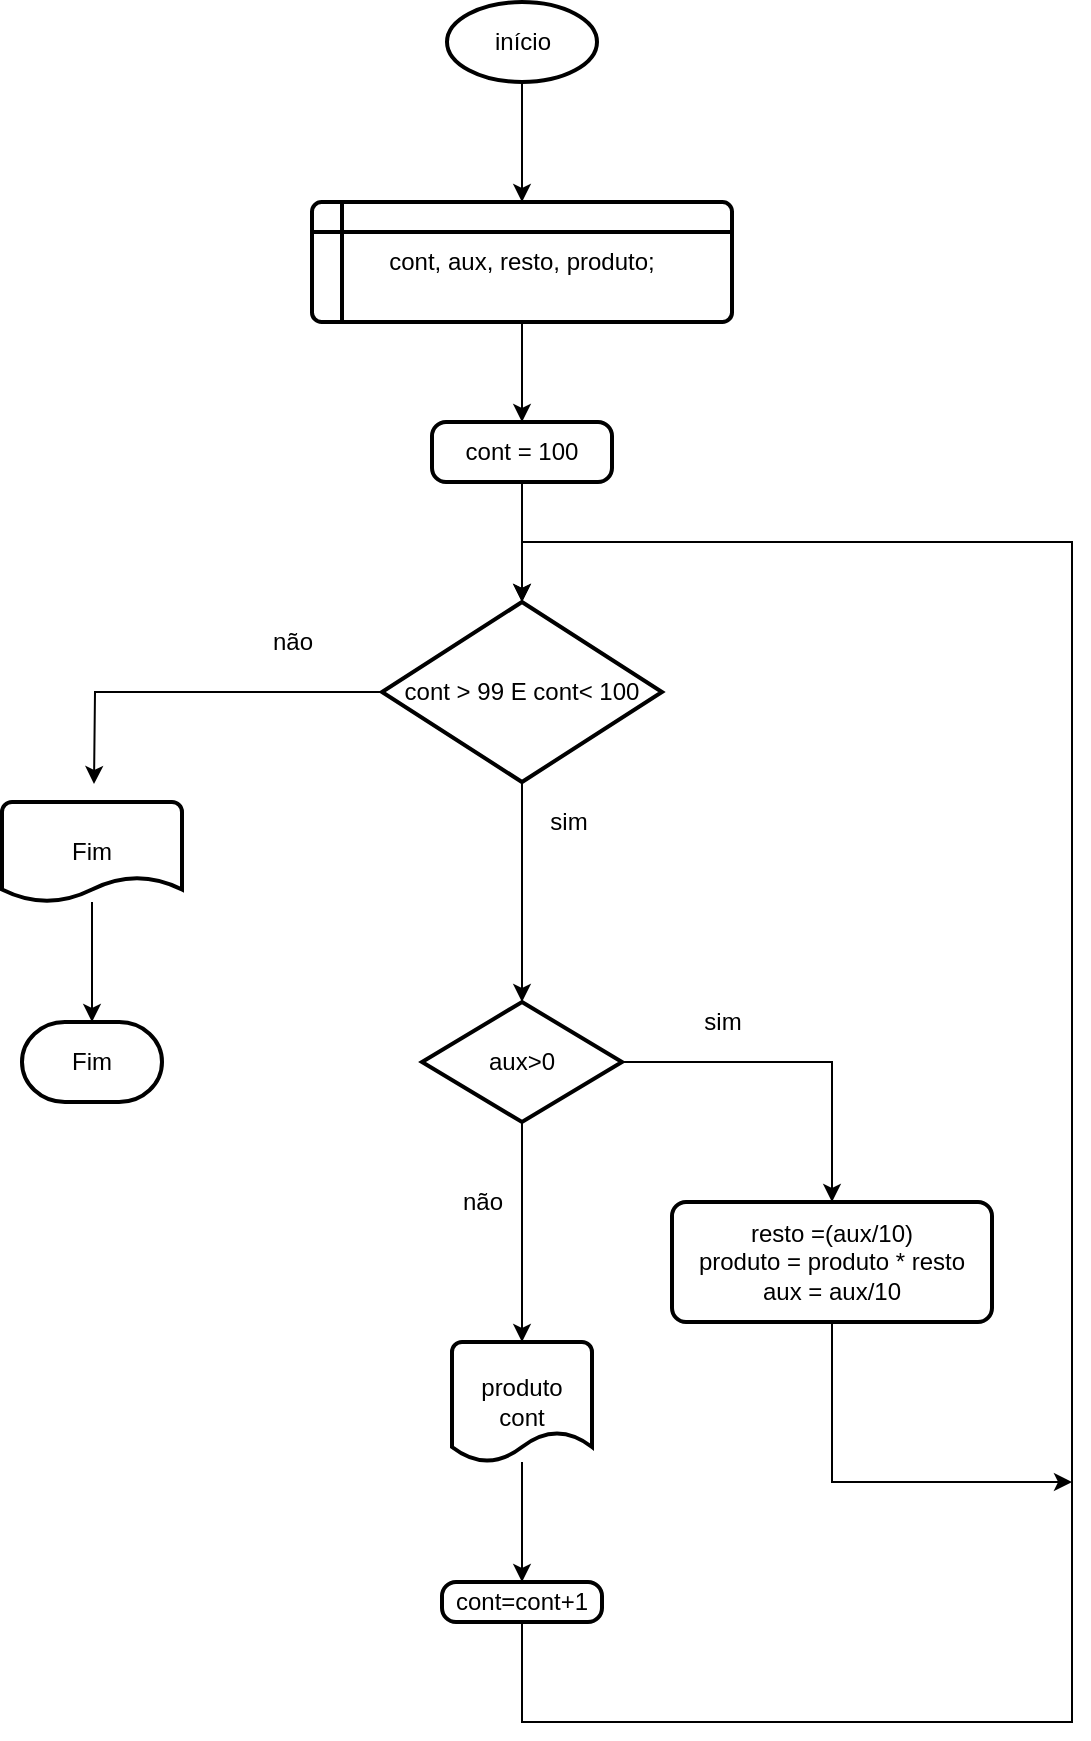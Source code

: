 <mxfile version="14.7.3" type="device"><diagram id="C5RBs43oDa-KdzZeNtuy" name="Page-1"><mxGraphModel dx="3148" dy="1388" grid="1" gridSize="10" guides="1" tooltips="1" connect="1" arrows="1" fold="1" page="1" pageScale="1" pageWidth="827" pageHeight="1169" math="0" shadow="0"><root><mxCell id="WIyWlLk6GJQsqaUBKTNV-0"/><mxCell id="WIyWlLk6GJQsqaUBKTNV-1" parent="WIyWlLk6GJQsqaUBKTNV-0"/><mxCell id="b6pbzPI2NHAVWqtEW6b8-4" style="edgeStyle=orthogonalEdgeStyle;rounded=0;orthogonalLoop=1;jettySize=auto;html=1;exitX=0.5;exitY=1;exitDx=0;exitDy=0;entryX=0.5;entryY=0;entryDx=0;entryDy=0;" parent="WIyWlLk6GJQsqaUBKTNV-1" source="b6pbzPI2NHAVWqtEW6b8-0" target="b6pbzPI2NHAVWqtEW6b8-3" edge="1"><mxGeometry relative="1" as="geometry"/></mxCell><mxCell id="b6pbzPI2NHAVWqtEW6b8-0" value="cont, aux, resto, produto;" style="shape=internalStorage;whiteSpace=wrap;html=1;dx=15;dy=15;rounded=1;arcSize=8;strokeWidth=2;" parent="WIyWlLk6GJQsqaUBKTNV-1" vertex="1"><mxGeometry x="301" y="240" width="210" height="60" as="geometry"/></mxCell><mxCell id="b6pbzPI2NHAVWqtEW6b8-2" style="edgeStyle=orthogonalEdgeStyle;rounded=0;orthogonalLoop=1;jettySize=auto;html=1;entryX=0.5;entryY=0;entryDx=0;entryDy=0;exitX=0.5;exitY=1;exitDx=0;exitDy=0;exitPerimeter=0;" parent="WIyWlLk6GJQsqaUBKTNV-1" source="b6pbzPI2NHAVWqtEW6b8-1" target="b6pbzPI2NHAVWqtEW6b8-0" edge="1"><mxGeometry relative="1" as="geometry"><mxPoint x="406" y="210" as="sourcePoint"/></mxGeometry></mxCell><mxCell id="b6pbzPI2NHAVWqtEW6b8-1" value="início" style="strokeWidth=2;html=1;shape=mxgraph.flowchart.start_1;whiteSpace=wrap;" parent="WIyWlLk6GJQsqaUBKTNV-1" vertex="1"><mxGeometry x="368.5" y="140" width="75" height="40" as="geometry"/></mxCell><mxCell id="b6pbzPI2NHAVWqtEW6b8-10" style="edgeStyle=orthogonalEdgeStyle;rounded=0;orthogonalLoop=1;jettySize=auto;html=1;exitX=0.5;exitY=1;exitDx=0;exitDy=0;entryX=0.5;entryY=0;entryDx=0;entryDy=0;entryPerimeter=0;" parent="WIyWlLk6GJQsqaUBKTNV-1" source="b6pbzPI2NHAVWqtEW6b8-3" target="b6pbzPI2NHAVWqtEW6b8-5" edge="1"><mxGeometry relative="1" as="geometry"><Array as="points"><mxPoint x="406" y="420"/><mxPoint x="406" y="420"/></Array></mxGeometry></mxCell><mxCell id="b6pbzPI2NHAVWqtEW6b8-3" value="cont = 100" style="rounded=1;whiteSpace=wrap;html=1;absoluteArcSize=1;arcSize=14;strokeWidth=2;" parent="WIyWlLk6GJQsqaUBKTNV-1" vertex="1"><mxGeometry x="361" y="350" width="90" height="30" as="geometry"/></mxCell><mxCell id="b6pbzPI2NHAVWqtEW6b8-8" style="edgeStyle=orthogonalEdgeStyle;rounded=0;orthogonalLoop=1;jettySize=auto;html=1;exitX=0;exitY=0.5;exitDx=0;exitDy=0;exitPerimeter=0;" parent="WIyWlLk6GJQsqaUBKTNV-1" source="b6pbzPI2NHAVWqtEW6b8-5" edge="1"><mxGeometry relative="1" as="geometry"><mxPoint x="192" y="531" as="targetPoint"/></mxGeometry></mxCell><mxCell id="b6pbzPI2NHAVWqtEW6b8-26" style="edgeStyle=orthogonalEdgeStyle;rounded=0;orthogonalLoop=1;jettySize=auto;html=1;exitX=0.5;exitY=1;exitDx=0;exitDy=0;exitPerimeter=0;entryX=0.5;entryY=0;entryDx=0;entryDy=0;entryPerimeter=0;" parent="WIyWlLk6GJQsqaUBKTNV-1" source="b6pbzPI2NHAVWqtEW6b8-5" target="b6pbzPI2NHAVWqtEW6b8-16" edge="1"><mxGeometry relative="1" as="geometry"/></mxCell><mxCell id="b6pbzPI2NHAVWqtEW6b8-5" value="cont &amp;gt; 99 E cont&amp;lt; 100" style="strokeWidth=2;html=1;shape=mxgraph.flowchart.decision;whiteSpace=wrap;" parent="WIyWlLk6GJQsqaUBKTNV-1" vertex="1"><mxGeometry x="336" y="440" width="140" height="90" as="geometry"/></mxCell><mxCell id="b6pbzPI2NHAVWqtEW6b8-7" value="Fim" style="strokeWidth=2;html=1;shape=mxgraph.flowchart.terminator;whiteSpace=wrap;" parent="WIyWlLk6GJQsqaUBKTNV-1" vertex="1"><mxGeometry x="156" y="650" width="70" height="40" as="geometry"/></mxCell><mxCell id="b6pbzPI2NHAVWqtEW6b8-13" style="edgeStyle=orthogonalEdgeStyle;rounded=0;orthogonalLoop=1;jettySize=auto;html=1;entryX=0.5;entryY=0;entryDx=0;entryDy=0;entryPerimeter=0;" parent="WIyWlLk6GJQsqaUBKTNV-1" source="b6pbzPI2NHAVWqtEW6b8-11" target="b6pbzPI2NHAVWqtEW6b8-7" edge="1"><mxGeometry relative="1" as="geometry"/></mxCell><mxCell id="b6pbzPI2NHAVWqtEW6b8-11" value="Fim" style="strokeWidth=2;html=1;shape=mxgraph.flowchart.document2;whiteSpace=wrap;size=0.25;" parent="WIyWlLk6GJQsqaUBKTNV-1" vertex="1"><mxGeometry x="146" y="540" width="90" height="50" as="geometry"/></mxCell><mxCell id="sdJlQaq9_3AxAprVy4pN-0" style="edgeStyle=orthogonalEdgeStyle;rounded=0;orthogonalLoop=1;jettySize=auto;html=1;exitX=0.5;exitY=1;exitDx=0;exitDy=0;" edge="1" parent="WIyWlLk6GJQsqaUBKTNV-1" source="b6pbzPI2NHAVWqtEW6b8-14"><mxGeometry relative="1" as="geometry"><mxPoint x="681" y="880" as="targetPoint"/><Array as="points"><mxPoint x="561" y="860"/><mxPoint x="561" y="860"/></Array></mxGeometry></mxCell><mxCell id="b6pbzPI2NHAVWqtEW6b8-14" value="resto =(aux/10)&lt;br&gt;produto = produto * resto&lt;br&gt;aux = aux/10" style="rounded=1;whiteSpace=wrap;html=1;absoluteArcSize=1;arcSize=14;strokeWidth=2;" parent="WIyWlLk6GJQsqaUBKTNV-1" vertex="1"><mxGeometry x="481" y="740" width="160" height="60" as="geometry"/></mxCell><mxCell id="b6pbzPI2NHAVWqtEW6b8-27" style="edgeStyle=orthogonalEdgeStyle;rounded=0;orthogonalLoop=1;jettySize=auto;html=1;exitX=0.5;exitY=1;exitDx=0;exitDy=0;exitPerimeter=0;entryX=0.5;entryY=0;entryDx=0;entryDy=0;entryPerimeter=0;" parent="WIyWlLk6GJQsqaUBKTNV-1" source="b6pbzPI2NHAVWqtEW6b8-16" target="b6pbzPI2NHAVWqtEW6b8-19" edge="1"><mxGeometry relative="1" as="geometry"/></mxCell><mxCell id="b6pbzPI2NHAVWqtEW6b8-33" style="edgeStyle=orthogonalEdgeStyle;rounded=0;orthogonalLoop=1;jettySize=auto;html=1;exitX=1;exitY=0.5;exitDx=0;exitDy=0;exitPerimeter=0;" parent="WIyWlLk6GJQsqaUBKTNV-1" source="b6pbzPI2NHAVWqtEW6b8-16" target="b6pbzPI2NHAVWqtEW6b8-14" edge="1"><mxGeometry relative="1" as="geometry"/></mxCell><mxCell id="b6pbzPI2NHAVWqtEW6b8-16" value="aux&amp;gt;0" style="strokeWidth=2;html=1;shape=mxgraph.flowchart.decision;whiteSpace=wrap;" parent="WIyWlLk6GJQsqaUBKTNV-1" vertex="1"><mxGeometry x="356" y="640" width="100" height="60" as="geometry"/></mxCell><mxCell id="b6pbzPI2NHAVWqtEW6b8-22" style="edgeStyle=orthogonalEdgeStyle;rounded=0;orthogonalLoop=1;jettySize=auto;html=1;entryX=0.5;entryY=0;entryDx=0;entryDy=0;" parent="WIyWlLk6GJQsqaUBKTNV-1" source="b6pbzPI2NHAVWqtEW6b8-19" target="b6pbzPI2NHAVWqtEW6b8-20" edge="1"><mxGeometry relative="1" as="geometry"/></mxCell><mxCell id="b6pbzPI2NHAVWqtEW6b8-19" value="produto&lt;br&gt;cont" style="strokeWidth=2;html=1;shape=mxgraph.flowchart.document2;whiteSpace=wrap;size=0.25;" parent="WIyWlLk6GJQsqaUBKTNV-1" vertex="1"><mxGeometry x="371" y="810" width="70" height="60" as="geometry"/></mxCell><mxCell id="b6pbzPI2NHAVWqtEW6b8-34" style="edgeStyle=orthogonalEdgeStyle;rounded=0;orthogonalLoop=1;jettySize=auto;html=1;exitX=0.5;exitY=1;exitDx=0;exitDy=0;entryX=0.5;entryY=0;entryDx=0;entryDy=0;entryPerimeter=0;" parent="WIyWlLk6GJQsqaUBKTNV-1" source="b6pbzPI2NHAVWqtEW6b8-20" target="b6pbzPI2NHAVWqtEW6b8-5" edge="1"><mxGeometry relative="1" as="geometry"><mxPoint x="411" y="410" as="targetPoint"/><Array as="points"><mxPoint x="406" y="1000"/><mxPoint x="681" y="1000"/><mxPoint x="681" y="410"/><mxPoint x="406" y="410"/></Array></mxGeometry></mxCell><mxCell id="b6pbzPI2NHAVWqtEW6b8-20" value="cont=cont+1" style="rounded=1;whiteSpace=wrap;html=1;absoluteArcSize=1;arcSize=14;strokeWidth=2;" parent="WIyWlLk6GJQsqaUBKTNV-1" vertex="1"><mxGeometry x="366" y="930" width="80" height="20" as="geometry"/></mxCell><mxCell id="b6pbzPI2NHAVWqtEW6b8-24" value="sim" style="text;html=1;align=center;verticalAlign=middle;resizable=0;points=[];autosize=1;strokeColor=none;" parent="WIyWlLk6GJQsqaUBKTNV-1" vertex="1"><mxGeometry x="491" y="640" width="30" height="20" as="geometry"/></mxCell><mxCell id="b6pbzPI2NHAVWqtEW6b8-29" style="edgeStyle=orthogonalEdgeStyle;rounded=0;orthogonalLoop=1;jettySize=auto;html=1;exitX=0.5;exitY=1;exitDx=0;exitDy=0;" parent="WIyWlLk6GJQsqaUBKTNV-1" source="b6pbzPI2NHAVWqtEW6b8-20" target="b6pbzPI2NHAVWqtEW6b8-20" edge="1"><mxGeometry relative="1" as="geometry"/></mxCell><mxCell id="b6pbzPI2NHAVWqtEW6b8-35" value="não" style="text;html=1;align=center;verticalAlign=middle;resizable=0;points=[];autosize=1;strokeColor=none;" parent="WIyWlLk6GJQsqaUBKTNV-1" vertex="1"><mxGeometry x="366" y="730" width="40" height="20" as="geometry"/></mxCell><mxCell id="sdJlQaq9_3AxAprVy4pN-1" value="sim" style="text;html=1;align=center;verticalAlign=middle;resizable=0;points=[];autosize=1;strokeColor=none;" vertex="1" parent="WIyWlLk6GJQsqaUBKTNV-1"><mxGeometry x="413.5" y="540" width="30" height="20" as="geometry"/></mxCell><mxCell id="sdJlQaq9_3AxAprVy4pN-2" value="não" style="text;html=1;align=center;verticalAlign=middle;resizable=0;points=[];autosize=1;strokeColor=none;" vertex="1" parent="WIyWlLk6GJQsqaUBKTNV-1"><mxGeometry x="271" y="450" width="40" height="20" as="geometry"/></mxCell></root></mxGraphModel></diagram></mxfile>